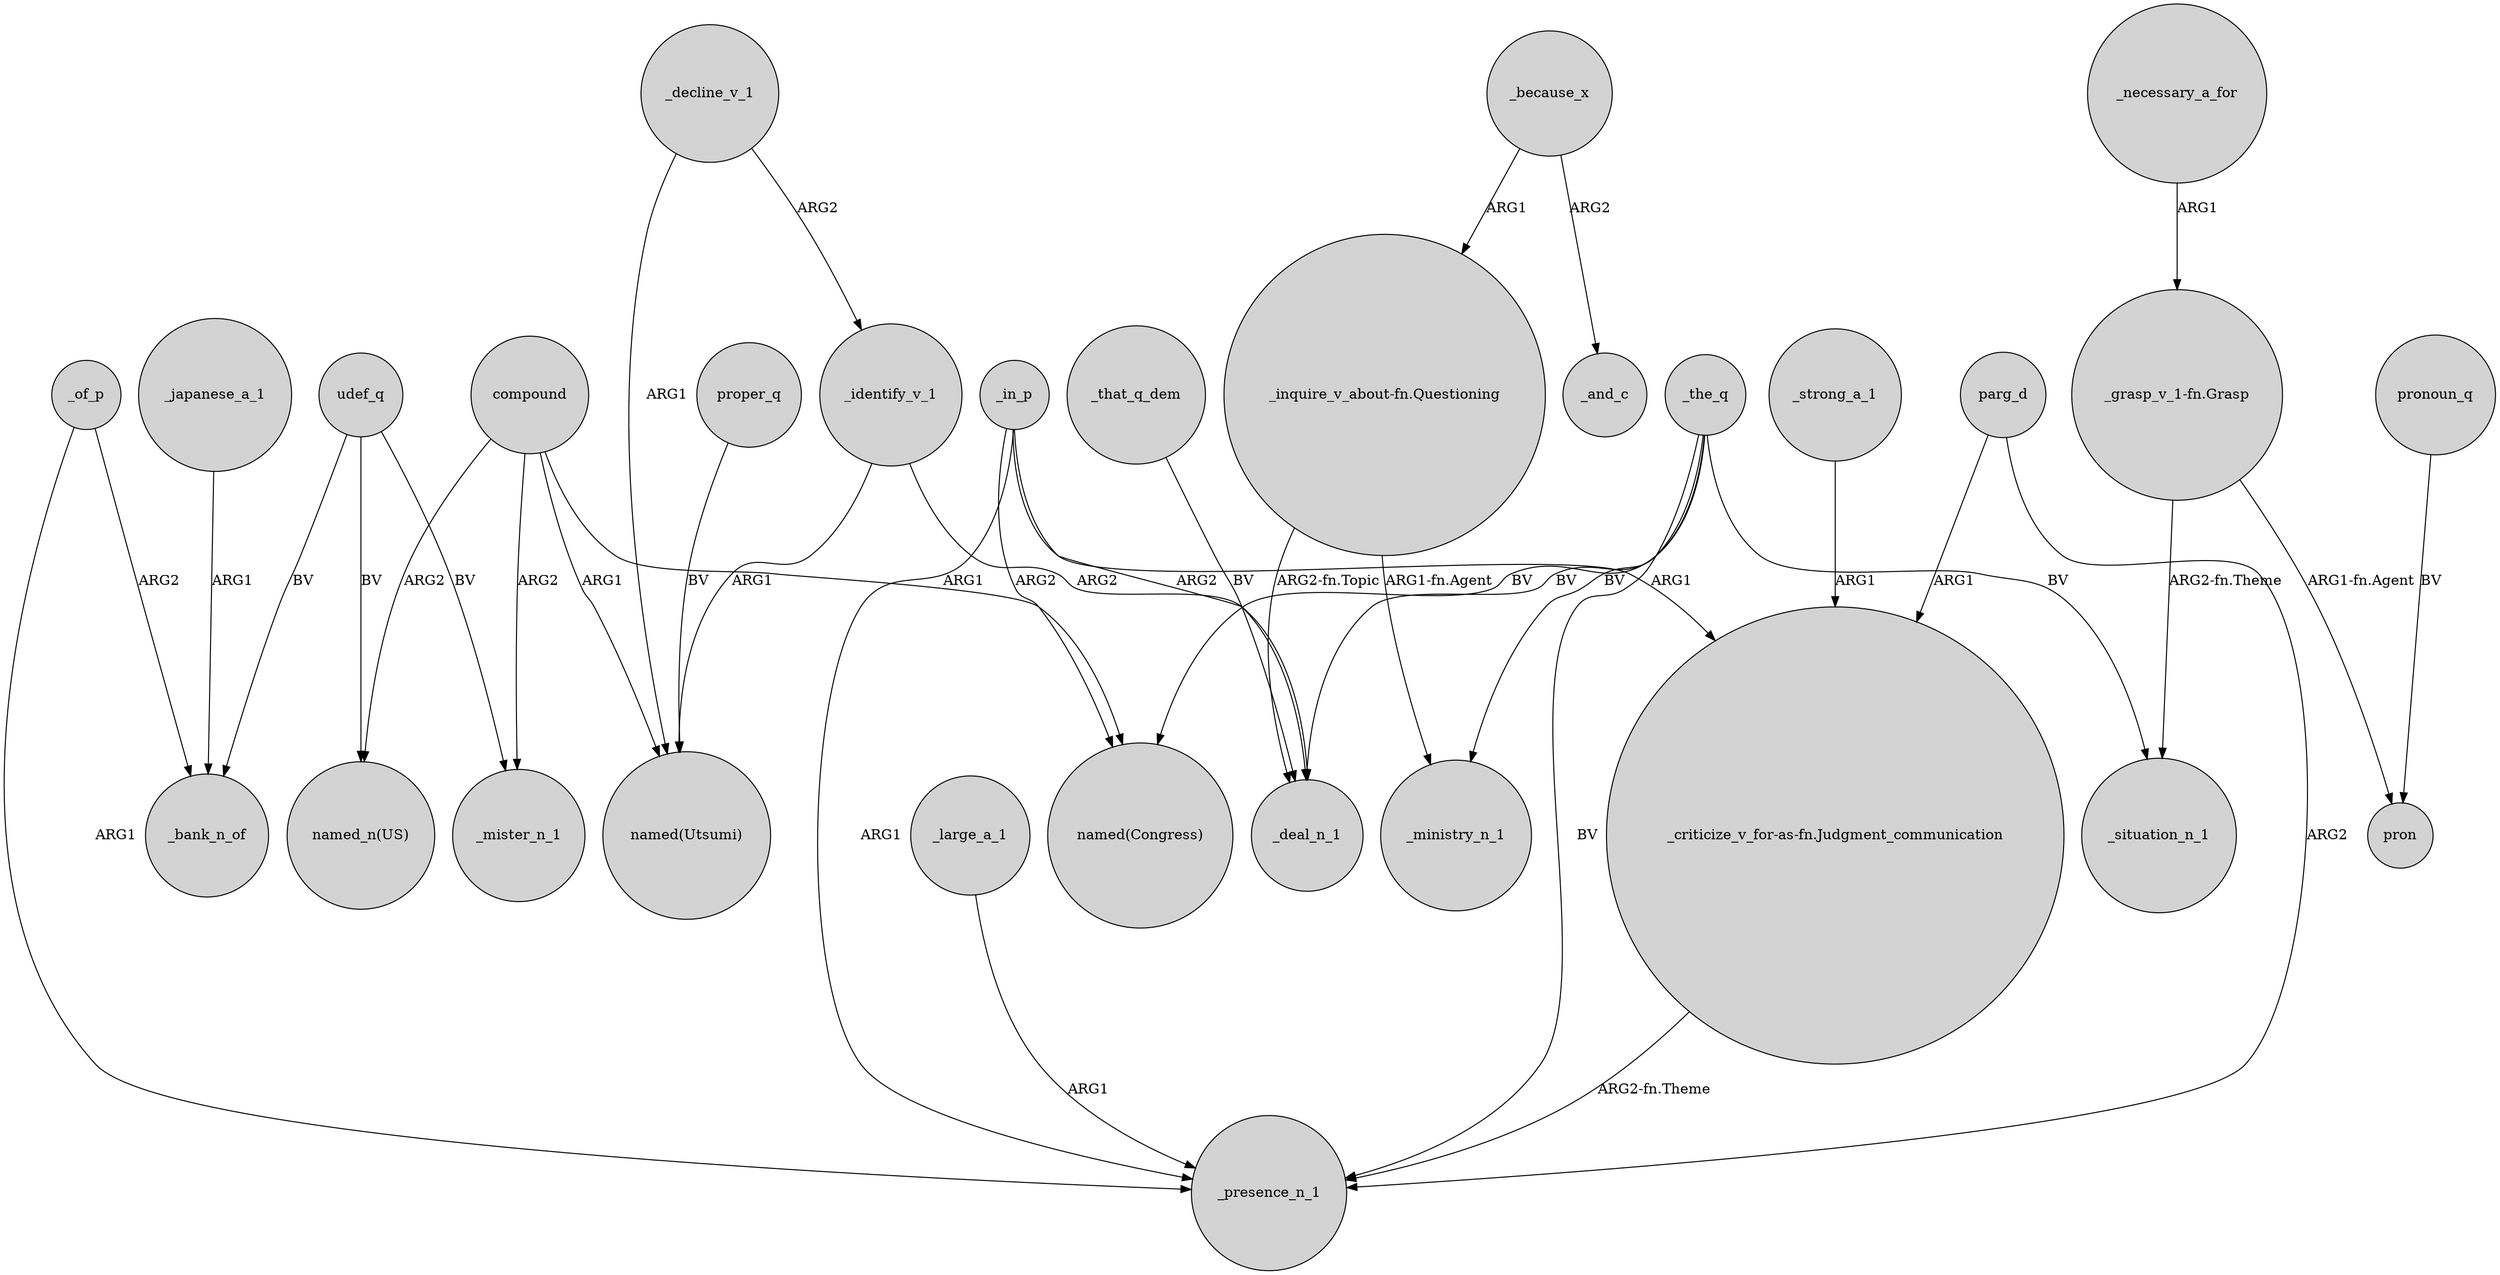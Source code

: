 digraph {
	node [shape=circle style=filled]
	_japanese_a_1 -> _bank_n_of [label=ARG1]
	_in_p -> _presence_n_1 [label=ARG1]
	_large_a_1 -> _presence_n_1 [label=ARG1]
	udef_q -> "named_n(US)" [label=BV]
	_the_q -> _deal_n_1 [label=BV]
	compound -> _mister_n_1 [label=ARG2]
	"_inquire_v_about-fn.Questioning" -> _ministry_n_1 [label="ARG1-fn.Agent"]
	_the_q -> _ministry_n_1 [label=BV]
	compound -> "named(Utsumi)" [label=ARG1]
	_in_p -> _deal_n_1 [label=ARG2]
	udef_q -> _mister_n_1 [label=BV]
	_the_q -> "named(Congress)" [label=BV]
	_the_q -> _situation_n_1 [label=BV]
	_identify_v_1 -> _deal_n_1 [label=ARG2]
	"_grasp_v_1-fn.Grasp" -> pron [label="ARG1-fn.Agent"]
	_in_p -> "_criticize_v_for-as-fn.Judgment_communication" [label=ARG1]
	_of_p -> _presence_n_1 [label=ARG1]
	compound -> "named_n(US)" [label=ARG2]
	_necessary_a_for -> "_grasp_v_1-fn.Grasp" [label=ARG1]
	_decline_v_1 -> _identify_v_1 [label=ARG2]
	pronoun_q -> pron [label=BV]
	_strong_a_1 -> "_criticize_v_for-as-fn.Judgment_communication" [label=ARG1]
	_decline_v_1 -> "named(Utsumi)" [label=ARG1]
	compound -> "named(Congress)" [label=ARG1]
	_that_q_dem -> _deal_n_1 [label=BV]
	"_criticize_v_for-as-fn.Judgment_communication" -> _presence_n_1 [label="ARG2-fn.Theme"]
	"_grasp_v_1-fn.Grasp" -> _situation_n_1 [label="ARG2-fn.Theme"]
	_of_p -> _bank_n_of [label=ARG2]
	parg_d -> _presence_n_1 [label=ARG2]
	_the_q -> _presence_n_1 [label=BV]
	proper_q -> "named(Utsumi)" [label=BV]
	_identify_v_1 -> "named(Utsumi)" [label=ARG1]
	_because_x -> "_inquire_v_about-fn.Questioning" [label=ARG1]
	"_inquire_v_about-fn.Questioning" -> _deal_n_1 [label="ARG2-fn.Topic"]
	_in_p -> "named(Congress)" [label=ARG2]
	parg_d -> "_criticize_v_for-as-fn.Judgment_communication" [label=ARG1]
	udef_q -> _bank_n_of [label=BV]
	_because_x -> _and_c [label=ARG2]
}
